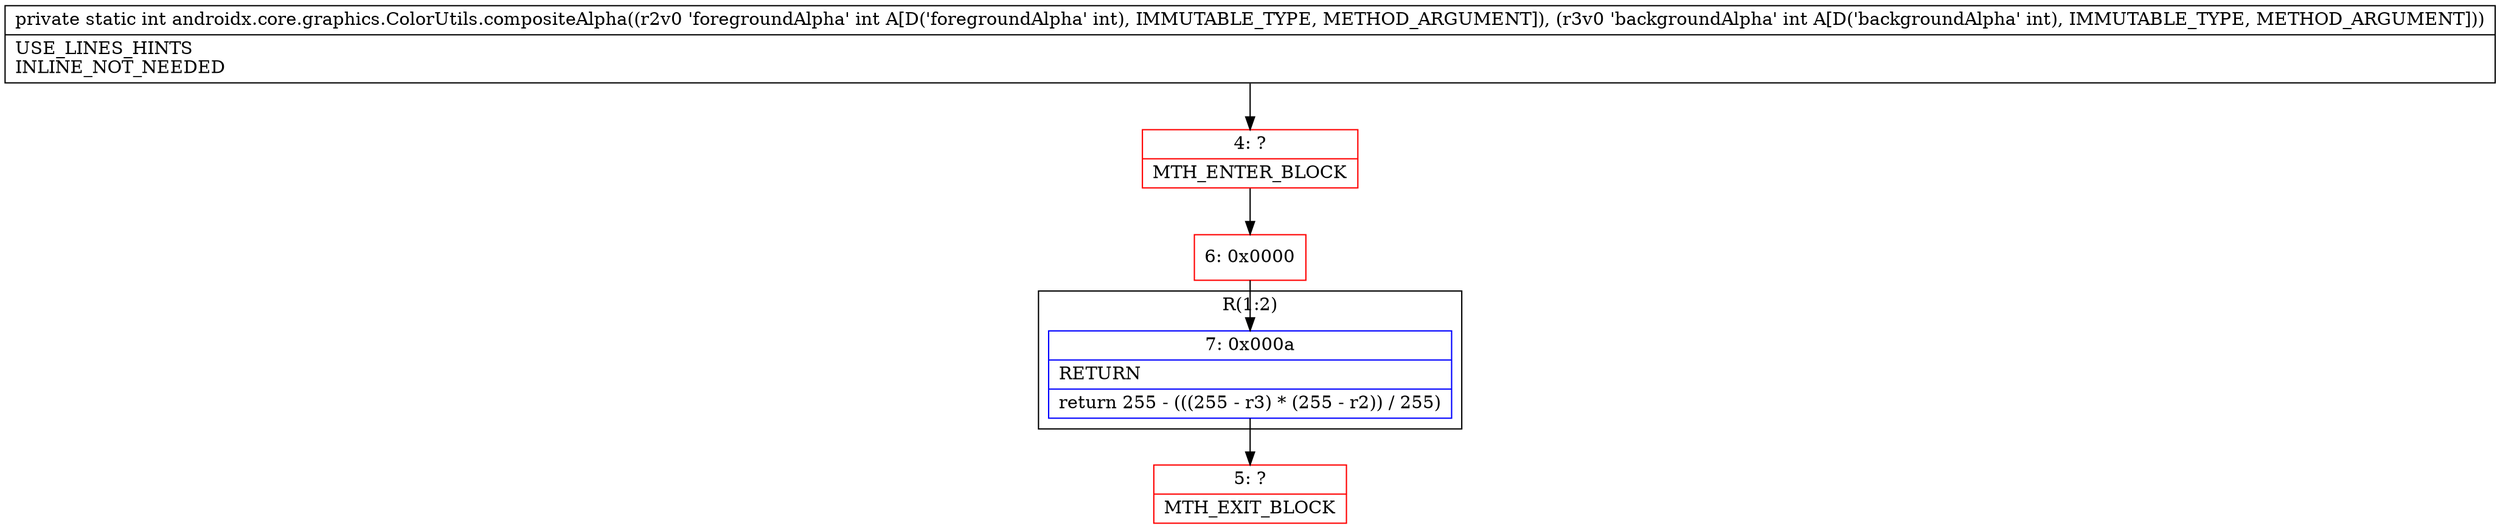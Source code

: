digraph "CFG forandroidx.core.graphics.ColorUtils.compositeAlpha(II)I" {
subgraph cluster_Region_86407964 {
label = "R(1:2)";
node [shape=record,color=blue];
Node_7 [shape=record,label="{7\:\ 0x000a|RETURN\l|return 255 \- (((255 \- r3) * (255 \- r2)) \/ 255)\l}"];
}
Node_4 [shape=record,color=red,label="{4\:\ ?|MTH_ENTER_BLOCK\l}"];
Node_6 [shape=record,color=red,label="{6\:\ 0x0000}"];
Node_5 [shape=record,color=red,label="{5\:\ ?|MTH_EXIT_BLOCK\l}"];
MethodNode[shape=record,label="{private static int androidx.core.graphics.ColorUtils.compositeAlpha((r2v0 'foregroundAlpha' int A[D('foregroundAlpha' int), IMMUTABLE_TYPE, METHOD_ARGUMENT]), (r3v0 'backgroundAlpha' int A[D('backgroundAlpha' int), IMMUTABLE_TYPE, METHOD_ARGUMENT]))  | USE_LINES_HINTS\lINLINE_NOT_NEEDED\l}"];
MethodNode -> Node_4;Node_7 -> Node_5;
Node_4 -> Node_6;
Node_6 -> Node_7;
}

